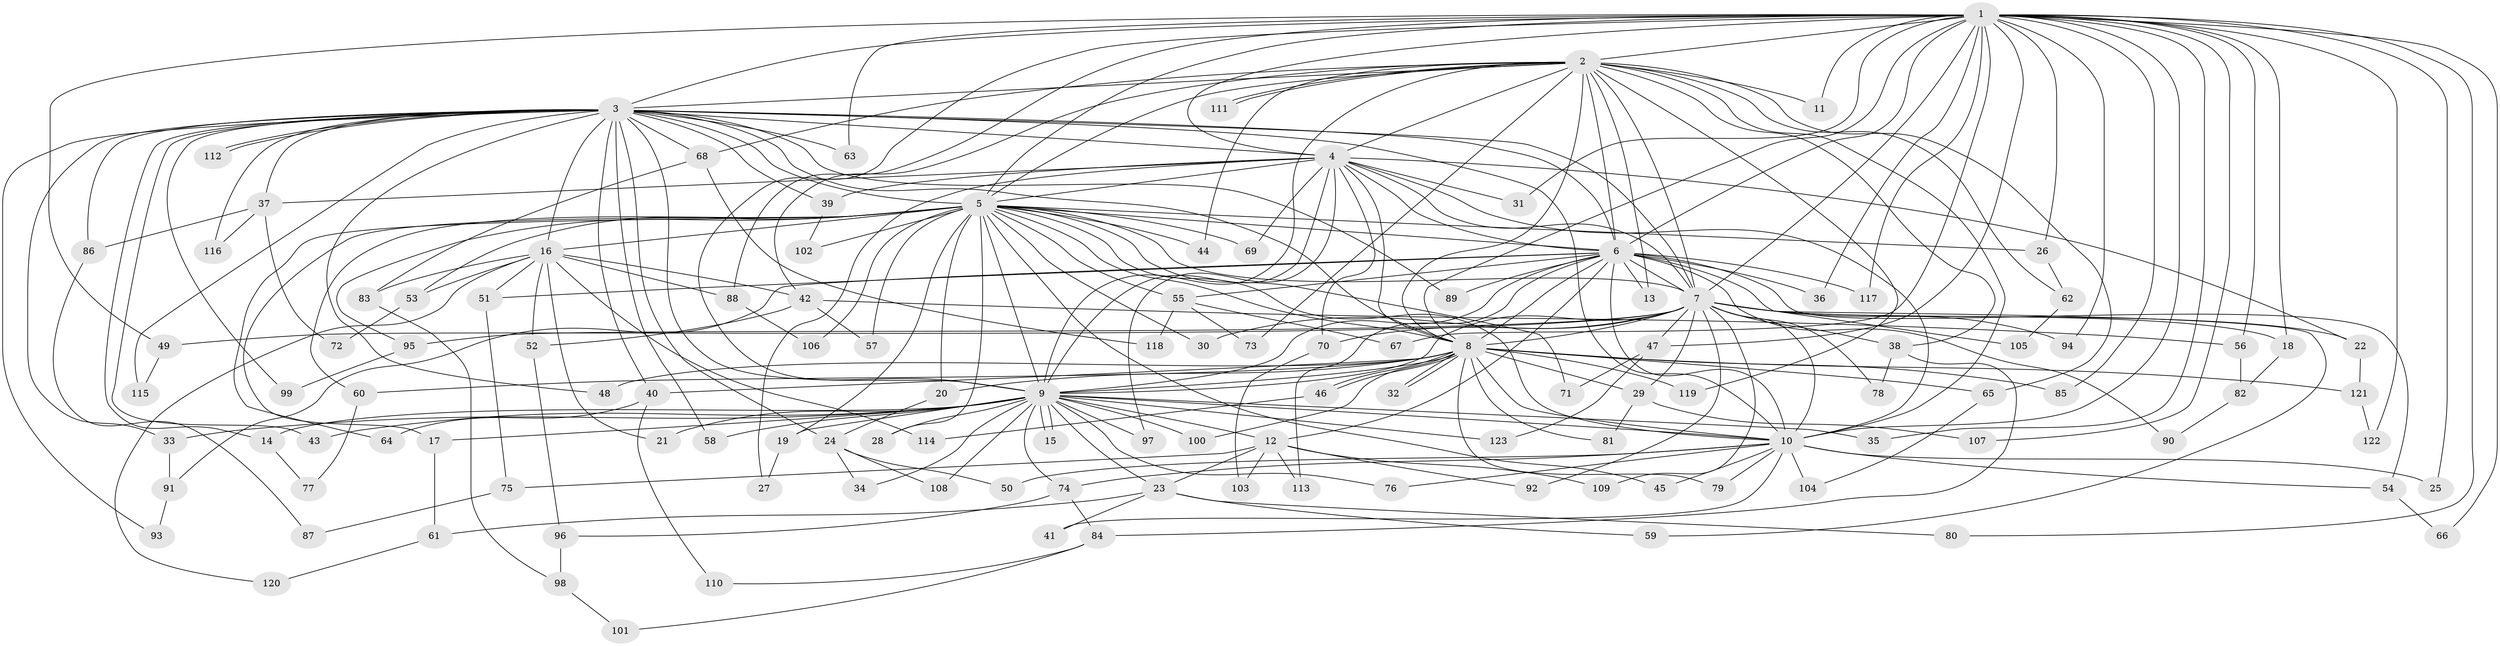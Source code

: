 // coarse degree distribution, {26: 0.011627906976744186, 20: 0.023255813953488372, 23: 0.011627906976744186, 16: 0.011627906976744186, 36: 0.011627906976744186, 24: 0.011627906976744186, 27: 0.011627906976744186, 17: 0.011627906976744186, 2: 0.5465116279069767, 8: 0.011627906976744186, 3: 0.18604651162790697, 11: 0.011627906976744186, 6: 0.023255813953488372, 4: 0.06976744186046512, 7: 0.023255813953488372, 5: 0.023255813953488372}
// Generated by graph-tools (version 1.1) at 2025/17/03/04/25 18:17:21]
// undirected, 123 vertices, 271 edges
graph export_dot {
graph [start="1"]
  node [color=gray90,style=filled];
  1;
  2;
  3;
  4;
  5;
  6;
  7;
  8;
  9;
  10;
  11;
  12;
  13;
  14;
  15;
  16;
  17;
  18;
  19;
  20;
  21;
  22;
  23;
  24;
  25;
  26;
  27;
  28;
  29;
  30;
  31;
  32;
  33;
  34;
  35;
  36;
  37;
  38;
  39;
  40;
  41;
  42;
  43;
  44;
  45;
  46;
  47;
  48;
  49;
  50;
  51;
  52;
  53;
  54;
  55;
  56;
  57;
  58;
  59;
  60;
  61;
  62;
  63;
  64;
  65;
  66;
  67;
  68;
  69;
  70;
  71;
  72;
  73;
  74;
  75;
  76;
  77;
  78;
  79;
  80;
  81;
  82;
  83;
  84;
  85;
  86;
  87;
  88;
  89;
  90;
  91;
  92;
  93;
  94;
  95;
  96;
  97;
  98;
  99;
  100;
  101;
  102;
  103;
  104;
  105;
  106;
  107;
  108;
  109;
  110;
  111;
  112;
  113;
  114;
  115;
  116;
  117;
  118;
  119;
  120;
  121;
  122;
  123;
  1 -- 2;
  1 -- 3;
  1 -- 4;
  1 -- 5;
  1 -- 6;
  1 -- 7;
  1 -- 8;
  1 -- 9;
  1 -- 10;
  1 -- 11;
  1 -- 18;
  1 -- 25;
  1 -- 26;
  1 -- 31;
  1 -- 35;
  1 -- 36;
  1 -- 47;
  1 -- 49;
  1 -- 56;
  1 -- 63;
  1 -- 66;
  1 -- 67;
  1 -- 80;
  1 -- 85;
  1 -- 88;
  1 -- 94;
  1 -- 107;
  1 -- 117;
  1 -- 122;
  2 -- 3;
  2 -- 4;
  2 -- 5;
  2 -- 6;
  2 -- 7;
  2 -- 8;
  2 -- 9;
  2 -- 10;
  2 -- 11;
  2 -- 13;
  2 -- 38;
  2 -- 42;
  2 -- 44;
  2 -- 62;
  2 -- 65;
  2 -- 68;
  2 -- 73;
  2 -- 111;
  2 -- 111;
  2 -- 119;
  3 -- 4;
  3 -- 5;
  3 -- 6;
  3 -- 7;
  3 -- 8;
  3 -- 9;
  3 -- 10;
  3 -- 14;
  3 -- 16;
  3 -- 24;
  3 -- 33;
  3 -- 37;
  3 -- 39;
  3 -- 40;
  3 -- 43;
  3 -- 48;
  3 -- 58;
  3 -- 63;
  3 -- 68;
  3 -- 86;
  3 -- 89;
  3 -- 93;
  3 -- 99;
  3 -- 112;
  3 -- 112;
  3 -- 115;
  3 -- 116;
  4 -- 5;
  4 -- 6;
  4 -- 7;
  4 -- 8;
  4 -- 9;
  4 -- 10;
  4 -- 22;
  4 -- 27;
  4 -- 31;
  4 -- 37;
  4 -- 39;
  4 -- 69;
  4 -- 70;
  4 -- 97;
  5 -- 6;
  5 -- 7;
  5 -- 8;
  5 -- 9;
  5 -- 10;
  5 -- 16;
  5 -- 17;
  5 -- 19;
  5 -- 20;
  5 -- 26;
  5 -- 28;
  5 -- 30;
  5 -- 44;
  5 -- 45;
  5 -- 53;
  5 -- 55;
  5 -- 57;
  5 -- 60;
  5 -- 64;
  5 -- 69;
  5 -- 71;
  5 -- 95;
  5 -- 102;
  5 -- 106;
  6 -- 7;
  6 -- 8;
  6 -- 9;
  6 -- 10;
  6 -- 12;
  6 -- 13;
  6 -- 36;
  6 -- 51;
  6 -- 54;
  6 -- 55;
  6 -- 89;
  6 -- 90;
  6 -- 91;
  6 -- 105;
  6 -- 113;
  6 -- 117;
  7 -- 8;
  7 -- 9;
  7 -- 10;
  7 -- 18;
  7 -- 22;
  7 -- 29;
  7 -- 30;
  7 -- 38;
  7 -- 47;
  7 -- 49;
  7 -- 59;
  7 -- 70;
  7 -- 78;
  7 -- 92;
  7 -- 94;
  7 -- 95;
  7 -- 109;
  8 -- 9;
  8 -- 10;
  8 -- 20;
  8 -- 29;
  8 -- 32;
  8 -- 32;
  8 -- 40;
  8 -- 46;
  8 -- 46;
  8 -- 48;
  8 -- 60;
  8 -- 65;
  8 -- 79;
  8 -- 81;
  8 -- 85;
  8 -- 100;
  8 -- 119;
  8 -- 121;
  9 -- 10;
  9 -- 12;
  9 -- 14;
  9 -- 15;
  9 -- 15;
  9 -- 17;
  9 -- 19;
  9 -- 21;
  9 -- 23;
  9 -- 28;
  9 -- 33;
  9 -- 34;
  9 -- 35;
  9 -- 43;
  9 -- 58;
  9 -- 74;
  9 -- 76;
  9 -- 97;
  9 -- 100;
  9 -- 108;
  9 -- 123;
  10 -- 25;
  10 -- 41;
  10 -- 45;
  10 -- 50;
  10 -- 54;
  10 -- 74;
  10 -- 76;
  10 -- 79;
  10 -- 104;
  12 -- 23;
  12 -- 75;
  12 -- 92;
  12 -- 103;
  12 -- 109;
  12 -- 113;
  14 -- 77;
  16 -- 21;
  16 -- 42;
  16 -- 51;
  16 -- 52;
  16 -- 53;
  16 -- 83;
  16 -- 88;
  16 -- 114;
  16 -- 120;
  17 -- 61;
  18 -- 82;
  19 -- 27;
  20 -- 24;
  22 -- 121;
  23 -- 41;
  23 -- 59;
  23 -- 61;
  23 -- 80;
  24 -- 34;
  24 -- 50;
  24 -- 108;
  26 -- 62;
  29 -- 81;
  29 -- 107;
  33 -- 91;
  37 -- 72;
  37 -- 86;
  37 -- 116;
  38 -- 78;
  38 -- 84;
  39 -- 102;
  40 -- 64;
  40 -- 110;
  42 -- 52;
  42 -- 56;
  42 -- 57;
  46 -- 114;
  47 -- 71;
  47 -- 123;
  49 -- 115;
  51 -- 75;
  52 -- 96;
  53 -- 72;
  54 -- 66;
  55 -- 67;
  55 -- 73;
  55 -- 118;
  56 -- 82;
  60 -- 77;
  61 -- 120;
  62 -- 105;
  65 -- 104;
  68 -- 83;
  68 -- 118;
  70 -- 103;
  74 -- 84;
  74 -- 96;
  75 -- 87;
  82 -- 90;
  83 -- 98;
  84 -- 101;
  84 -- 110;
  86 -- 87;
  88 -- 106;
  91 -- 93;
  95 -- 99;
  96 -- 98;
  98 -- 101;
  121 -- 122;
}
